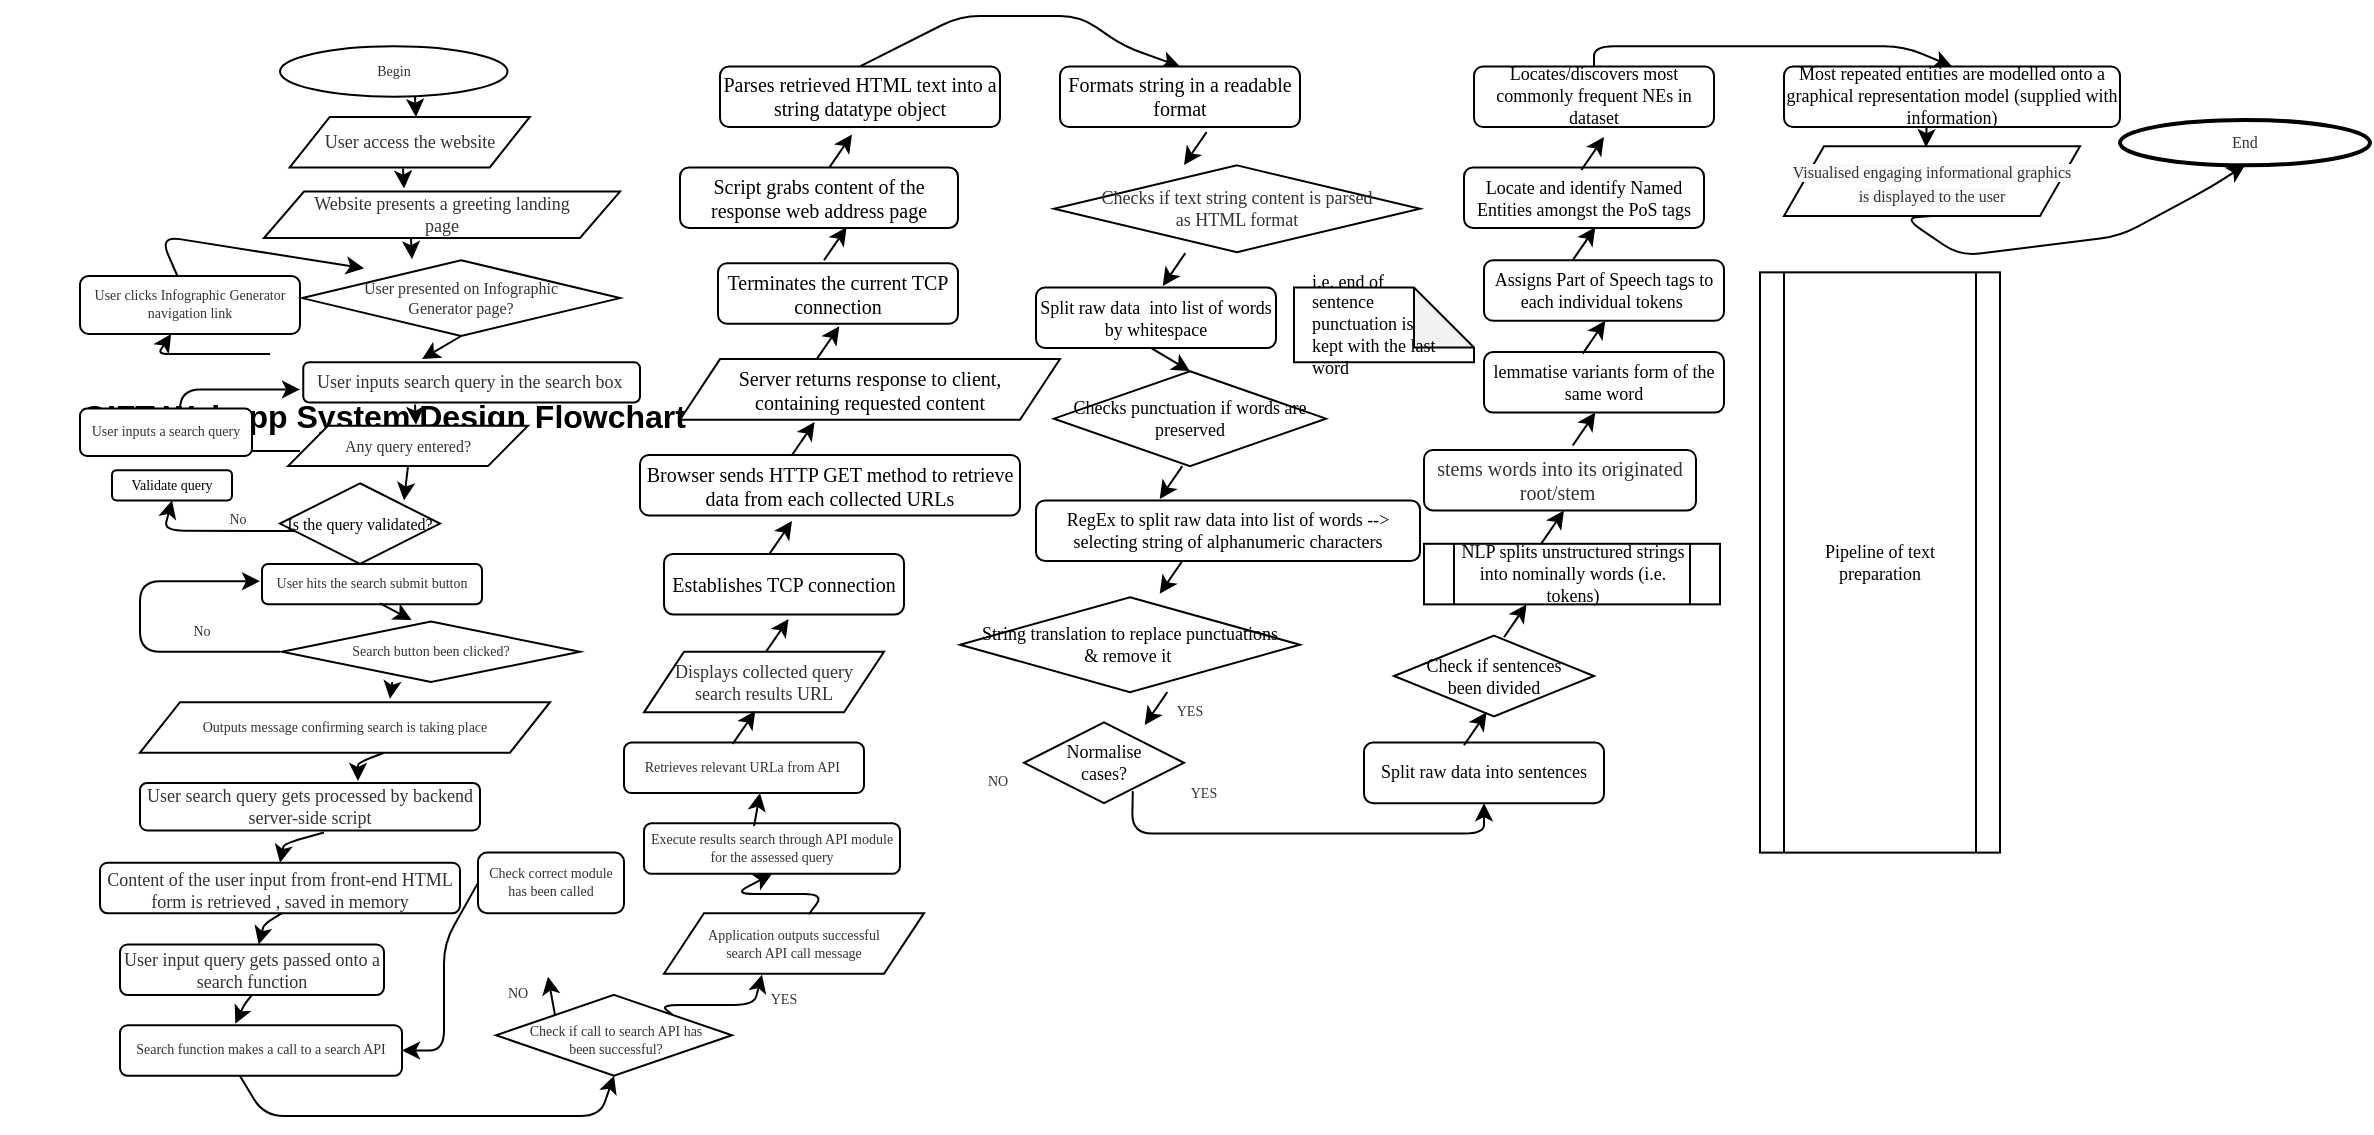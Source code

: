 <mxfile version="14.7.0" type="github">
  <diagram id="mk_LQZc0Hph-Jts6r4_X" name="Page-1">
    <mxGraphModel dx="432" dy="1641" grid="1" gridSize="10" guides="1" tooltips="1" connect="1" arrows="1" fold="1" page="1" pageScale="1" pageWidth="827" pageHeight="1169" math="0" shadow="0">
      <root>
        <mxCell id="0" />
        <mxCell id="1" parent="0" />
        <mxCell id="rVElD3WvLPypHIVpX8Ji-106" value="&lt;b&gt;&lt;font style=&quot;font-size: 16px&quot;&gt;GIFT Webapp System Design Flowchart&lt;/font&gt;&lt;/b&gt;" style="text;html=1;strokeColor=none;fillColor=none;align=center;verticalAlign=middle;whiteSpace=wrap;rounded=0;" parent="1" vertex="1">
          <mxGeometry x="30" y="50" width="384" height="20" as="geometry" />
        </mxCell>
        <mxCell id="W4uBDAldMItaL312YgLA-1" value="" style="group;fontSize=10;" parent="1" vertex="1" connectable="0">
          <mxGeometry x="70" y="-140" width="1127" height="550" as="geometry" />
        </mxCell>
        <mxCell id="rVElD3WvLPypHIVpX8Ji-1" value="" style="endArrow=classic;html=1;fontFamily=Comic Sans MS;fontSize=7;fontColor=#333333;" parent="W4uBDAldMItaL312YgLA-1" edge="1">
          <mxGeometry width="50" height="50" relative="1" as="geometry">
            <mxPoint x="167.5" y="40.367" as="sourcePoint" />
            <mxPoint x="168" y="50.459" as="targetPoint" />
          </mxGeometry>
        </mxCell>
        <mxCell id="rVElD3WvLPypHIVpX8Ji-2" value="" style="endArrow=classic;html=1;fontFamily=Comic Sans MS;fontSize=7;fontColor=#333333;" parent="W4uBDAldMItaL312YgLA-1" source="rVElD3WvLPypHIVpX8Ji-3" edge="1">
          <mxGeometry width="50" height="50" relative="1" as="geometry">
            <mxPoint x="95" y="169.037" as="sourcePoint" />
            <mxPoint x="142" y="126.147" as="targetPoint" />
            <Array as="points">
              <mxPoint x="40" y="110" />
            </Array>
          </mxGeometry>
        </mxCell>
        <mxCell id="rVElD3WvLPypHIVpX8Ji-3" value="User clicks Infographic Generator navigation link" style="rounded=1;whiteSpace=wrap;html=1;glass=0;sketch=0;strokeColor=#000000;strokeWidth=1;fillColor=#ffffff;gradientColor=none;fontFamily=Comic Sans MS;fontSize=7;fontColor=#333333;align=center;" parent="W4uBDAldMItaL312YgLA-1" vertex="1">
          <mxGeometry y="130" width="110" height="28.95" as="geometry" />
        </mxCell>
        <mxCell id="rVElD3WvLPypHIVpX8Ji-4" value="" style="endArrow=classic;html=1;fontFamily=Comic Sans MS;fontSize=7;fontColor=#333333;" parent="W4uBDAldMItaL312YgLA-1" target="rVElD3WvLPypHIVpX8Ji-3" edge="1">
          <mxGeometry width="50" height="50" relative="1" as="geometry">
            <mxPoint x="95" y="169.037" as="sourcePoint" />
            <mxPoint x="109" y="138.761" as="targetPoint" />
            <Array as="points">
              <mxPoint x="79" y="169.037" />
              <mxPoint x="69" y="169.037" />
              <mxPoint x="59" y="169.037" />
              <mxPoint x="39" y="169.037" />
            </Array>
          </mxGeometry>
        </mxCell>
        <mxCell id="rVElD3WvLPypHIVpX8Ji-5" value="User inputs search query in the search box&amp;nbsp;" style="rounded=1;whiteSpace=wrap;html=1;glass=0;sketch=0;strokeColor=#000000;strokeWidth=1;fillColor=#ffffff;gradientColor=none;fontFamily=Comic Sans MS;fontSize=9;fontColor=#333333;align=center;spacing=5;" parent="W4uBDAldMItaL312YgLA-1" vertex="1">
          <mxGeometry x="111.63" y="173.07" width="168.37" height="20.18" as="geometry" />
        </mxCell>
        <mxCell id="rVElD3WvLPypHIVpX8Ji-6" value="" style="endArrow=classic;html=1;fontFamily=Comic Sans MS;fontSize=7;fontColor=#333333;exitX=0.5;exitY=1;exitDx=0;exitDy=0;" parent="W4uBDAldMItaL312YgLA-1" source="rVElD3WvLPypHIVpX8Ji-29" edge="1">
          <mxGeometry width="50" height="50" relative="1" as="geometry">
            <mxPoint x="170.13" y="168.028" as="sourcePoint" />
            <mxPoint x="171" y="171.56" as="targetPoint" />
          </mxGeometry>
        </mxCell>
        <mxCell id="rVElD3WvLPypHIVpX8Ji-7" value="Any query entered?" style="shape=parallelogram;perimeter=parallelogramPerimeter;whiteSpace=wrap;html=1;fixedSize=1;rounded=0;glass=0;sketch=0;strokeColor=#000000;strokeWidth=1;fillColor=#ffffff;gradientColor=none;fontFamily=Comic Sans MS;fontSize=8;fontColor=#333333;align=center;" parent="W4uBDAldMItaL312YgLA-1" vertex="1">
          <mxGeometry x="104" y="204.862" width="120" height="20.183" as="geometry" />
        </mxCell>
        <mxCell id="rVElD3WvLPypHIVpX8Ji-8" value="" style="endArrow=classic;html=1;fontFamily=Comic Sans MS;fontSize=7;fontColor=#333333;" parent="W4uBDAldMItaL312YgLA-1" edge="1">
          <mxGeometry width="50" height="50" relative="1" as="geometry">
            <mxPoint x="110" y="217.477" as="sourcePoint" />
            <mxPoint x="110" y="186.697" as="targetPoint" />
            <Array as="points">
              <mxPoint x="50" y="217.477" />
              <mxPoint x="50" y="186.697" />
            </Array>
          </mxGeometry>
        </mxCell>
        <mxCell id="rVElD3WvLPypHIVpX8Ji-9" value="" style="endArrow=classic;html=1;fontFamily=Comic Sans MS;fontSize=7;fontColor=#333333;" parent="W4uBDAldMItaL312YgLA-1" edge="1">
          <mxGeometry width="50" height="50" relative="1" as="geometry">
            <mxPoint x="167.5" y="194.266" as="sourcePoint" />
            <mxPoint x="168" y="204.358" as="targetPoint" />
          </mxGeometry>
        </mxCell>
        <mxCell id="rVElD3WvLPypHIVpX8Ji-10" value="User inputs a search query" style="rounded=1;whiteSpace=wrap;html=1;glass=0;sketch=0;strokeColor=#000000;strokeWidth=1;fillColor=#ffffff;gradientColor=none;fontFamily=Comic Sans MS;fontSize=7;fontColor=#333333;align=center;" parent="W4uBDAldMItaL312YgLA-1" vertex="1">
          <mxGeometry y="196.28" width="86" height="23.72" as="geometry" />
        </mxCell>
        <mxCell id="rVElD3WvLPypHIVpX8Ji-11" value="" style="endArrow=classic;html=1;fontFamily=Comic Sans MS;fontSize=7;fontColor=#333333;exitX=0.5;exitY=1;exitDx=0;exitDy=0;" parent="W4uBDAldMItaL312YgLA-1" source="rVElD3WvLPypHIVpX8Ji-7" edge="1">
          <mxGeometry width="50" height="50" relative="1" as="geometry">
            <mxPoint x="165.5" y="226.56" as="sourcePoint" />
            <mxPoint x="162" y="242.202" as="targetPoint" />
          </mxGeometry>
        </mxCell>
        <mxCell id="rVElD3WvLPypHIVpX8Ji-12" value="&lt;font style=&quot;font-size: 7px;&quot;&gt;Validate query&lt;/font&gt;" style="rounded=1;whiteSpace=wrap;html=1;fontFamily=Comic Sans MS;fontSize=7;" parent="W4uBDAldMItaL312YgLA-1" vertex="1">
          <mxGeometry x="16" y="227.064" width="60" height="15.138" as="geometry" />
        </mxCell>
        <mxCell id="rVElD3WvLPypHIVpX8Ji-13" value="User hits the search submit button" style="rounded=1;whiteSpace=wrap;html=1;glass=0;sketch=0;strokeColor=#000000;strokeWidth=1;fillColor=#ffffff;gradientColor=none;fontFamily=Comic Sans MS;fontSize=7;fontColor=#333333;align=center;" parent="W4uBDAldMItaL312YgLA-1" vertex="1">
          <mxGeometry x="91" y="273.991" width="110" height="20.183" as="geometry" />
        </mxCell>
        <mxCell id="rVElD3WvLPypHIVpX8Ji-14" value="Outputs message confirming search is taking place" style="shape=parallelogram;perimeter=parallelogramPerimeter;whiteSpace=wrap;html=1;fixedSize=1;rounded=0;glass=0;sketch=0;strokeColor=#000000;strokeWidth=1;fillColor=#ffffff;gradientColor=none;fontFamily=Comic Sans MS;fontSize=7;fontColor=#333333;align=center;" parent="W4uBDAldMItaL312YgLA-1" vertex="1">
          <mxGeometry x="30" y="343.12" width="205" height="25.23" as="geometry" />
        </mxCell>
        <mxCell id="rVElD3WvLPypHIVpX8Ji-15" value="" style="endArrow=classic;html=1;fontFamily=Comic Sans MS;fontSize=7;fontColor=#333333;" parent="W4uBDAldMItaL312YgLA-1" edge="1">
          <mxGeometry width="50" height="50" relative="1" as="geometry">
            <mxPoint x="100" y="317.89" as="sourcePoint" />
            <mxPoint x="90" y="282.569" as="targetPoint" />
            <Array as="points">
              <mxPoint x="30" y="317.89" />
              <mxPoint x="30" y="282.569" />
            </Array>
          </mxGeometry>
        </mxCell>
        <mxCell id="rVElD3WvLPypHIVpX8Ji-16" value="" style="endArrow=classic;html=1;fontFamily=Comic Sans MS;fontSize=7;fontColor=#333333;exitX=0.145;exitY=0.592;exitDx=0;exitDy=0;entryX=0.5;entryY=1;entryDx=0;entryDy=0;exitPerimeter=0;" parent="W4uBDAldMItaL312YgLA-1" source="rVElD3WvLPypHIVpX8Ji-66" target="rVElD3WvLPypHIVpX8Ji-12" edge="1">
          <mxGeometry width="50" height="50" relative="1" as="geometry">
            <mxPoint x="110.83" y="260.367" as="sourcePoint" />
            <mxPoint x="40" y="247.248" as="targetPoint" />
            <Array as="points">
              <mxPoint x="42" y="257.339" />
            </Array>
          </mxGeometry>
        </mxCell>
        <mxCell id="rVElD3WvLPypHIVpX8Ji-17" value="No" style="text;html=1;strokeColor=none;fillColor=none;align=center;verticalAlign=middle;whiteSpace=wrap;rounded=0;glass=0;sketch=0;fontFamily=Comic Sans MS;fontSize=7;fontColor=#333333;" parent="W4uBDAldMItaL312YgLA-1" vertex="1">
          <mxGeometry x="41" y="302.752" width="40" height="10.092" as="geometry" />
        </mxCell>
        <mxCell id="rVElD3WvLPypHIVpX8Ji-18" value="" style="endArrow=classic;html=1;fontFamily=Comic Sans MS;fontSize=7;fontColor=#333333;entryX=0.435;entryY=-0.023;entryDx=0;entryDy=0;entryPerimeter=0;" parent="W4uBDAldMItaL312YgLA-1" target="rVElD3WvLPypHIVpX8Ji-26" edge="1">
          <mxGeometry width="50" height="50" relative="1" as="geometry">
            <mxPoint x="150" y="293.67" as="sourcePoint" />
            <mxPoint x="150.326" y="305.275" as="targetPoint" />
          </mxGeometry>
        </mxCell>
        <mxCell id="rVElD3WvLPypHIVpX8Ji-19" value="User search query gets processed by backend server-side script" style="rounded=1;whiteSpace=wrap;html=1;glass=0;sketch=0;strokeColor=#000000;strokeWidth=1;fillColor=#ffffff;gradientColor=none;fontFamily=Comic Sans MS;fontSize=9;fontColor=#333333;align=center;" parent="W4uBDAldMItaL312YgLA-1" vertex="1">
          <mxGeometry x="30" y="383.49" width="170" height="23.72" as="geometry" />
        </mxCell>
        <mxCell id="rVElD3WvLPypHIVpX8Ji-20" value="Content of the user input from front-end HTML form is retrieved , saved in memory" style="rounded=1;whiteSpace=wrap;html=1;glass=0;sketch=0;strokeColor=#000000;strokeWidth=1;fillColor=#ffffff;gradientColor=none;fontFamily=Comic Sans MS;fontSize=9;fontColor=#333333;align=center;spacingTop=16;spacingBottom=14;" parent="W4uBDAldMItaL312YgLA-1" vertex="1">
          <mxGeometry x="10" y="423.35" width="180" height="25.23" as="geometry" />
        </mxCell>
        <mxCell id="rVElD3WvLPypHIVpX8Ji-21" value="" style="endArrow=classic;html=1;fontFamily=Comic Sans MS;fontSize=7;fontColor=#333333;" parent="W4uBDAldMItaL312YgLA-1" edge="1">
          <mxGeometry width="50" height="50" relative="1" as="geometry">
            <mxPoint x="152" y="368.349" as="sourcePoint" />
            <mxPoint x="138.996" y="382.477" as="targetPoint" />
            <Array as="points">
              <mxPoint x="139" y="373.394" />
            </Array>
          </mxGeometry>
        </mxCell>
        <mxCell id="rVElD3WvLPypHIVpX8Ji-22" value="User input query gets passed onto a search function" style="rounded=1;whiteSpace=wrap;html=1;glass=0;sketch=0;strokeColor=#000000;strokeWidth=1;fillColor=#ffffff;gradientColor=none;fontFamily=Comic Sans MS;fontSize=9;fontColor=#333333;align=center;" parent="W4uBDAldMItaL312YgLA-1" vertex="1">
          <mxGeometry x="20" y="464.22" width="132" height="25.23" as="geometry" />
        </mxCell>
        <mxCell id="rVElD3WvLPypHIVpX8Ji-23" value="" style="endArrow=classic;html=1;fontFamily=Comic Sans MS;fontSize=7;fontColor=#333333;entryX=0.5;entryY=0;entryDx=0;entryDy=0;" parent="W4uBDAldMItaL312YgLA-1" target="rVElD3WvLPypHIVpX8Ji-20" edge="1">
          <mxGeometry width="50" height="50" relative="1" as="geometry">
            <mxPoint x="122" y="408.211" as="sourcePoint" />
            <mxPoint x="112" y="419.817" as="targetPoint" />
            <Array as="points">
              <mxPoint x="102" y="413.761" />
            </Array>
          </mxGeometry>
        </mxCell>
        <mxCell id="rVElD3WvLPypHIVpX8Ji-24" value="Search function makes a call to a search API" style="rounded=1;whiteSpace=wrap;html=1;glass=0;sketch=0;strokeColor=#000000;strokeWidth=1;fillColor=#ffffff;gradientColor=none;fontFamily=Comic Sans MS;fontSize=7;fontColor=#333333;align=center;" parent="W4uBDAldMItaL312YgLA-1" vertex="1">
          <mxGeometry x="20" y="504.59" width="141" height="25.23" as="geometry" />
        </mxCell>
        <mxCell id="rVElD3WvLPypHIVpX8Ji-25" value="" style="endArrow=classic;html=1;fontFamily=Comic Sans MS;fontSize=7;fontColor=#333333;exitX=0.5;exitY=1;exitDx=0;exitDy=0;" parent="W4uBDAldMItaL312YgLA-1" target="rVElD3WvLPypHIVpX8Ji-22" edge="1">
          <mxGeometry width="50" height="50" relative="1" as="geometry">
            <mxPoint x="101" y="448.578" as="sourcePoint" />
            <mxPoint x="98.326" y="460.183" as="targetPoint" />
            <Array as="points">
              <mxPoint x="92" y="454.128" />
            </Array>
          </mxGeometry>
        </mxCell>
        <mxCell id="rVElD3WvLPypHIVpX8Ji-26" value="Search button been clicked?" style="rhombus;whiteSpace=wrap;html=1;rounded=0;glass=0;sketch=0;strokeColor=#000000;strokeWidth=1;fillColor=#ffffff;gradientColor=none;fontFamily=Comic Sans MS;fontSize=7;fontColor=#333333;align=center;" parent="W4uBDAldMItaL312YgLA-1" vertex="1">
          <mxGeometry x="101" y="302.75" width="149" height="30.28" as="geometry" />
        </mxCell>
        <mxCell id="rVElD3WvLPypHIVpX8Ji-27" value="" style="endArrow=classic;html=1;fontFamily=Comic Sans MS;fontSize=7;fontColor=#333333;entryX=0.435;entryY=-0.023;entryDx=0;entryDy=0;entryPerimeter=0;" parent="W4uBDAldMItaL312YgLA-1" edge="1">
          <mxGeometry width="50" height="50" relative="1" as="geometry">
            <mxPoint x="156.15" y="333.028" as="sourcePoint" />
            <mxPoint x="155" y="341.414" as="targetPoint" />
          </mxGeometry>
        </mxCell>
        <mxCell id="rVElD3WvLPypHIVpX8Ji-28" value="User access the website" style="shape=parallelogram;perimeter=parallelogramPerimeter;whiteSpace=wrap;html=1;fixedSize=1;rounded=0;glass=0;sketch=0;strokeColor=#000000;strokeWidth=1;fillColor=#ffffff;gradientColor=none;fontFamily=Comic Sans MS;fontSize=9;fontColor=#333333;align=center;spacing=10;" parent="W4uBDAldMItaL312YgLA-1" vertex="1">
          <mxGeometry x="104.88" y="50.459" width="120" height="25.229" as="geometry" />
        </mxCell>
        <mxCell id="rVElD3WvLPypHIVpX8Ji-29" value="User presented on Infographic Generator page?" style="rhombus;whiteSpace=wrap;html=1;rounded=0;glass=0;sketch=0;strokeColor=#000000;strokeWidth=1;fillColor=#ffffff;gradientColor=none;fontFamily=Comic Sans MS;fontSize=8;fontColor=#333333;align=center;spacing=17;" parent="W4uBDAldMItaL312YgLA-1" vertex="1">
          <mxGeometry x="111.13" y="122.11" width="158.87" height="37.89" as="geometry" />
        </mxCell>
        <mxCell id="rVElD3WvLPypHIVpX8Ji-30" value="Begin" style="ellipse;whiteSpace=wrap;html=1;rounded=0;glass=0;sketch=0;strokeColor=#000000;strokeWidth=1;fillColor=#ffffff;gradientColor=none;fontFamily=Comic Sans MS;fontSize=7;fontColor=#333333;align=center;" parent="W4uBDAldMItaL312YgLA-1" vertex="1">
          <mxGeometry x="100" y="15.138" width="113.75" height="25.229" as="geometry" />
        </mxCell>
        <mxCell id="rVElD3WvLPypHIVpX8Ji-31" value="" style="endArrow=classic;html=1;fontFamily=Comic Sans MS;fontSize=7;fontColor=#333333;" parent="W4uBDAldMItaL312YgLA-1" edge="1">
          <mxGeometry width="50" height="50" relative="1" as="geometry">
            <mxPoint x="161.5" y="76.193" as="sourcePoint" />
            <mxPoint x="162" y="86.284" as="targetPoint" />
          </mxGeometry>
        </mxCell>
        <mxCell id="rVElD3WvLPypHIVpX8Ji-32" value="Website presents a greeting landing page" style="shape=parallelogram;perimeter=parallelogramPerimeter;whiteSpace=wrap;html=1;fixedSize=1;rounded=0;glass=0;sketch=0;strokeColor=#000000;strokeWidth=1;fillColor=#ffffff;gradientColor=none;fontFamily=Comic Sans MS;fontSize=9;fontColor=#333333;align=center;spacing=20;" parent="W4uBDAldMItaL312YgLA-1" vertex="1">
          <mxGeometry x="92" y="87.8" width="178" height="23.21" as="geometry" />
        </mxCell>
        <mxCell id="rVElD3WvLPypHIVpX8Ji-33" value="" style="endArrow=classic;html=1;fontFamily=Comic Sans MS;fontSize=7;fontColor=#333333;" parent="W4uBDAldMItaL312YgLA-1" edge="1">
          <mxGeometry width="50" height="50" relative="1" as="geometry">
            <mxPoint x="165.5" y="111.514" as="sourcePoint" />
            <mxPoint x="166" y="121.606" as="targetPoint" />
          </mxGeometry>
        </mxCell>
        <mxCell id="rVElD3WvLPypHIVpX8Ji-34" value="" style="endArrow=classic;html=1;fontFamily=Comic Sans MS;fontSize=7;fontColor=#333333;exitX=0.5;exitY=1;exitDx=0;exitDy=0;entryX=0.409;entryY=-0.027;entryDx=0;entryDy=0;entryPerimeter=0;" parent="W4uBDAldMItaL312YgLA-1" source="rVElD3WvLPypHIVpX8Ji-22" target="rVElD3WvLPypHIVpX8Ji-24" edge="1">
          <mxGeometry width="50" height="50" relative="1" as="geometry">
            <mxPoint x="131.34" y="484.404" as="sourcePoint" />
            <mxPoint x="128.666" y="496.009" as="targetPoint" />
            <Array as="points">
              <mxPoint x="82" y="494.495" />
            </Array>
          </mxGeometry>
        </mxCell>
        <mxCell id="rVElD3WvLPypHIVpX8Ji-35" value="Check if call to search API has been successful?" style="rhombus;rounded=0;glass=0;sketch=0;strokeColor=#000000;strokeWidth=1;fillColor=#ffffff;gradientColor=none;fontFamily=Comic Sans MS;fontSize=7;fontColor=#333333;align=center;whiteSpace=wrap;html=1;spacingTop=4;spacing=7;spacingRight=2;spacingLeft=4;" parent="W4uBDAldMItaL312YgLA-1" vertex="1">
          <mxGeometry x="208" y="489.45" width="118" height="40.367" as="geometry" />
        </mxCell>
        <mxCell id="rVElD3WvLPypHIVpX8Ji-36" value="" style="endArrow=classic;html=1;fontFamily=Comic Sans MS;fontSize=7;fontColor=#333333;exitX=0.425;exitY=1;exitDx=0;exitDy=0;exitPerimeter=0;entryX=0.5;entryY=1;entryDx=0;entryDy=0;" parent="W4uBDAldMItaL312YgLA-1" source="rVElD3WvLPypHIVpX8Ji-24" target="rVElD3WvLPypHIVpX8Ji-35" edge="1">
          <mxGeometry width="50" height="50" relative="1" as="geometry">
            <mxPoint x="302" y="494.495" as="sourcePoint" />
            <mxPoint x="352" y="469.266" as="targetPoint" />
            <Array as="points">
              <mxPoint x="92" y="550" />
              <mxPoint x="260" y="550" />
            </Array>
          </mxGeometry>
        </mxCell>
        <mxCell id="rVElD3WvLPypHIVpX8Ji-37" value="" style="endArrow=classic;html=1;fontFamily=Comic Sans MS;fontSize=7;fontColor=#333333;exitX=0;exitY=0;exitDx=0;exitDy=0;" parent="W4uBDAldMItaL312YgLA-1" source="rVElD3WvLPypHIVpX8Ji-35" edge="1">
          <mxGeometry width="50" height="50" relative="1" as="geometry">
            <mxPoint x="234" y="505.596" as="sourcePoint" />
            <mxPoint x="234" y="480.367" as="targetPoint" />
          </mxGeometry>
        </mxCell>
        <mxCell id="rVElD3WvLPypHIVpX8Ji-38" value="Check correct module has been called" style="rounded=1;whiteSpace=wrap;html=1;glass=0;sketch=0;strokeColor=#000000;strokeWidth=1;fillColor=#ffffff;gradientColor=none;fontFamily=Comic Sans MS;fontSize=7;fontColor=#333333;align=center;" parent="W4uBDAldMItaL312YgLA-1" vertex="1">
          <mxGeometry x="199" y="418.303" width="73" height="30.275" as="geometry" />
        </mxCell>
        <mxCell id="rVElD3WvLPypHIVpX8Ji-39" value="NO" style="text;html=1;strokeColor=none;fillColor=none;align=center;verticalAlign=middle;whiteSpace=wrap;rounded=0;glass=0;sketch=0;fontFamily=Comic Sans MS;fontSize=7;fontColor=#333333;" parent="W4uBDAldMItaL312YgLA-1" vertex="1">
          <mxGeometry x="199" y="484.404" width="40" height="10.092" as="geometry" />
        </mxCell>
        <mxCell id="rVElD3WvLPypHIVpX8Ji-40" value="" style="endArrow=classic;html=1;fontFamily=Comic Sans MS;fontSize=7;fontColor=#333333;exitX=0;exitY=0.5;exitDx=0;exitDy=0;entryX=1;entryY=0.5;entryDx=0;entryDy=0;" parent="W4uBDAldMItaL312YgLA-1" source="rVElD3WvLPypHIVpX8Ji-38" target="rVElD3WvLPypHIVpX8Ji-24" edge="1">
          <mxGeometry width="50" height="50" relative="1" as="geometry">
            <mxPoint x="302" y="494.495" as="sourcePoint" />
            <mxPoint x="352" y="469.266" as="targetPoint" />
            <Array as="points">
              <mxPoint x="182" y="463.716" />
              <mxPoint x="182" y="517.202" />
            </Array>
          </mxGeometry>
        </mxCell>
        <mxCell id="rVElD3WvLPypHIVpX8Ji-41" value="" style="endArrow=classic;html=1;fontFamily=Comic Sans MS;fontSize=7;fontColor=#333333;exitX=1;exitY=0;exitDx=0;exitDy=0;" parent="W4uBDAldMItaL312YgLA-1" source="rVElD3WvLPypHIVpX8Ji-35" edge="1">
          <mxGeometry width="50" height="50" relative="1" as="geometry">
            <mxPoint x="302" y="494.495" as="sourcePoint" />
            <mxPoint x="341" y="479.358" as="targetPoint" />
            <Array as="points">
              <mxPoint x="290" y="494.495" />
              <mxPoint x="337" y="494.495" />
            </Array>
          </mxGeometry>
        </mxCell>
        <mxCell id="rVElD3WvLPypHIVpX8Ji-42" value="Execute results search through API module for the assessed query" style="rounded=1;whiteSpace=wrap;html=1;glass=0;sketch=0;strokeColor=#000000;strokeWidth=1;fillColor=#ffffff;gradientColor=none;fontFamily=Comic Sans MS;fontSize=7;fontColor=#333333;align=center;" parent="W4uBDAldMItaL312YgLA-1" vertex="1">
          <mxGeometry x="282" y="403.67" width="128" height="25.23" as="geometry" />
        </mxCell>
        <mxCell id="rVElD3WvLPypHIVpX8Ji-43" value="YES" style="text;html=1;strokeColor=none;fillColor=none;align=center;verticalAlign=middle;whiteSpace=wrap;rounded=0;glass=0;sketch=0;fontFamily=Comic Sans MS;fontSize=7;fontColor=#333333;" parent="W4uBDAldMItaL312YgLA-1" vertex="1">
          <mxGeometry x="332" y="486.927" width="40" height="10.092" as="geometry" />
        </mxCell>
        <mxCell id="rVElD3WvLPypHIVpX8Ji-44" value="Application outputs successful search API call message" style="shape=parallelogram;perimeter=parallelogramPerimeter;whiteSpace=wrap;html=1;fixedSize=1;rounded=0;glass=0;sketch=0;strokeColor=#000000;strokeWidth=1;fillColor=#ffffff;gradientColor=none;fontFamily=Comic Sans MS;fontSize=7;fontColor=#333333;align=center;spacing=14;" parent="W4uBDAldMItaL312YgLA-1" vertex="1">
          <mxGeometry x="292" y="448.578" width="130" height="30.275" as="geometry" />
        </mxCell>
        <mxCell id="rVElD3WvLPypHIVpX8Ji-45" value="" style="endArrow=classic;html=1;fontFamily=Comic Sans MS;fontSize=7;fontColor=#333333;entryX=0.5;entryY=1;entryDx=0;entryDy=0;exitX=0.557;exitY=0.018;exitDx=0;exitDy=0;exitPerimeter=0;" parent="W4uBDAldMItaL312YgLA-1" source="rVElD3WvLPypHIVpX8Ji-44" target="rVElD3WvLPypHIVpX8Ji-42" edge="1">
          <mxGeometry width="50" height="50" relative="1" as="geometry">
            <mxPoint x="372" y="438.991" as="sourcePoint" />
            <mxPoint x="512" y="338.073" as="targetPoint" />
            <Array as="points">
              <mxPoint x="372" y="438.991" />
              <mxPoint x="327" y="438.991" />
            </Array>
          </mxGeometry>
        </mxCell>
        <mxCell id="rVElD3WvLPypHIVpX8Ji-46" style="edgeStyle=none;rounded=0;orthogonalLoop=1;jettySize=auto;html=1;entryX=0.5;entryY=0;entryDx=0;entryDy=0;startArrow=classic;startFill=1;fontFamily=Comic Sans MS;fontSize=7;fontColor=#333333;" parent="W4uBDAldMItaL312YgLA-1" source="rVElD3WvLPypHIVpX8Ji-44" target="rVElD3WvLPypHIVpX8Ji-44" edge="1">
          <mxGeometry relative="1" as="geometry" />
        </mxCell>
        <mxCell id="rVElD3WvLPypHIVpX8Ji-47" value="Retrieves relevant URLa from API&amp;nbsp;" style="rounded=1;whiteSpace=wrap;html=1;glass=0;sketch=0;strokeColor=#000000;strokeWidth=1;fillColor=#ffffff;gradientColor=none;fontFamily=Comic Sans MS;fontSize=7;fontColor=#333333;align=center;" parent="W4uBDAldMItaL312YgLA-1" vertex="1">
          <mxGeometry x="272" y="363.303" width="120" height="25.229" as="geometry" />
        </mxCell>
        <mxCell id="rVElD3WvLPypHIVpX8Ji-48" value="" style="endArrow=classic;html=1;fontFamily=Comic Sans MS;fontSize=7;fontColor=#333333;exitX=0.43;exitY=0.052;exitDx=0;exitDy=0;exitPerimeter=0;" parent="W4uBDAldMItaL312YgLA-1" source="rVElD3WvLPypHIVpX8Ji-42" edge="1">
          <mxGeometry width="50" height="50" relative="1" as="geometry">
            <mxPoint x="462" y="358.257" as="sourcePoint" />
            <mxPoint x="340" y="388.532" as="targetPoint" />
          </mxGeometry>
        </mxCell>
        <mxCell id="rVElD3WvLPypHIVpX8Ji-49" value="Displays collected query search results URL" style="shape=parallelogram;perimeter=parallelogramPerimeter;whiteSpace=wrap;html=1;fixedSize=1;rounded=0;glass=0;sketch=0;strokeColor=#000000;strokeWidth=1;fillColor=#ffffff;gradientColor=none;fontFamily=Comic Sans MS;fontSize=9;fontColor=#333333;align=center;spacing=14;" parent="W4uBDAldMItaL312YgLA-1" vertex="1">
          <mxGeometry x="282" y="317.89" width="120" height="30.275" as="geometry" />
        </mxCell>
        <mxCell id="rVElD3WvLPypHIVpX8Ji-50" value="" style="endArrow=classic;html=1;fontFamily=Comic Sans MS;fontSize=7;fontColor=#333333;exitX=0.43;exitY=0.052;exitDx=0;exitDy=0;exitPerimeter=0;entryX=0.5;entryY=1;entryDx=0;entryDy=0;" parent="W4uBDAldMItaL312YgLA-1" edge="1">
          <mxGeometry width="50" height="50" relative="1" as="geometry">
            <mxPoint x="326.35" y="363.959" as="sourcePoint" />
            <mxPoint x="337.65" y="347.509" as="targetPoint" />
          </mxGeometry>
        </mxCell>
        <mxCell id="rVElD3WvLPypHIVpX8Ji-51" value="End" style="strokeWidth=2;html=1;shape=mxgraph.flowchart.start_1;whiteSpace=wrap;rounded=0;glass=0;sketch=0;fillColor=#ffffff;gradientColor=none;fontFamily=Comic Sans MS;fontSize=8;fontColor=#333333;align=center;" parent="W4uBDAldMItaL312YgLA-1" vertex="1">
          <mxGeometry x="1020" y="51.973" width="125" height="22.706" as="geometry" />
        </mxCell>
        <mxCell id="rVElD3WvLPypHIVpX8Ji-52" value="stems words into its originated root/stem&amp;nbsp;" style="rounded=1;whiteSpace=wrap;html=1;glass=0;sketch=0;strokeColor=#000000;strokeWidth=1;fillColor=#ffffff;gradientColor=none;fontFamily=Comic Sans MS;fontSize=10;fontColor=#333333;align=center;" parent="W4uBDAldMItaL312YgLA-1" vertex="1">
          <mxGeometry x="672" y="216.972" width="136" height="30.275" as="geometry" />
        </mxCell>
        <mxCell id="rVElD3WvLPypHIVpX8Ji-53" value="Checks if text string content is parsed as HTML format" style="rhombus;whiteSpace=wrap;html=1;rounded=0;glass=0;sketch=0;strokeColor=#000000;strokeWidth=1;fillColor=#ffffff;gradientColor=none;fontFamily=Comic Sans MS;fontSize=9;fontColor=#333333;align=center;spacing=23;" parent="W4uBDAldMItaL312YgLA-1" vertex="1">
          <mxGeometry x="487" y="74.68" width="183" height="43.39" as="geometry" />
        </mxCell>
        <mxCell id="rVElD3WvLPypHIVpX8Ji-54" value="Browser sends HTTP GET method to retrieve data from each collected URLs" style="rounded=1;whiteSpace=wrap;html=1;fontFamily=Comic Sans MS;fontSize=10;" parent="W4uBDAldMItaL312YgLA-1" vertex="1">
          <mxGeometry x="280" y="219.5" width="190" height="30.28" as="geometry" />
        </mxCell>
        <mxCell id="rVElD3WvLPypHIVpX8Ji-55" value="&lt;font style=&quot;font-size: 10px&quot;&gt;Server returns response to client, containing requested content&lt;/font&gt;" style="shape=parallelogram;perimeter=parallelogramPerimeter;whiteSpace=wrap;html=1;fixedSize=1;spacing=9;fontFamily=Comic Sans MS;fontSize=10;" parent="W4uBDAldMItaL312YgLA-1" vertex="1">
          <mxGeometry x="300" y="171.56" width="190" height="30.28" as="geometry" />
        </mxCell>
        <mxCell id="rVElD3WvLPypHIVpX8Ji-56" value="Script grabs content of the response web address page" style="rounded=1;whiteSpace=wrap;html=1;fontFamily=Comic Sans MS;fontSize=10;" parent="W4uBDAldMItaL312YgLA-1" vertex="1">
          <mxGeometry x="300" y="75.69" width="139" height="30.28" as="geometry" />
        </mxCell>
        <mxCell id="rVElD3WvLPypHIVpX8Ji-57" value="" style="endArrow=classic;html=1;fontFamily=Comic Sans MS;fontSize=7;fontColor=#333333;exitX=0.43;exitY=0.052;exitDx=0;exitDy=0;exitPerimeter=0;entryX=0.5;entryY=1;entryDx=0;entryDy=0;" parent="W4uBDAldMItaL312YgLA-1" edge="1">
          <mxGeometry width="50" height="50" relative="1" as="geometry">
            <mxPoint x="343" y="317.89" as="sourcePoint" />
            <mxPoint x="354.3" y="301.44" as="targetPoint" />
          </mxGeometry>
        </mxCell>
        <mxCell id="rVElD3WvLPypHIVpX8Ji-58" value="" style="endArrow=classic;html=1;fontFamily=Comic Sans MS;fontSize=7;fontColor=#333333;exitX=0.43;exitY=0.052;exitDx=0;exitDy=0;exitPerimeter=0;entryX=0.5;entryY=1;entryDx=0;entryDy=0;" parent="W4uBDAldMItaL312YgLA-1" edge="1">
          <mxGeometry width="50" height="50" relative="1" as="geometry">
            <mxPoint x="344.7" y="268.945" as="sourcePoint" />
            <mxPoint x="356.0" y="252.495" as="targetPoint" />
          </mxGeometry>
        </mxCell>
        <mxCell id="rVElD3WvLPypHIVpX8Ji-59" value="Establishes TCP connection" style="rounded=1;whiteSpace=wrap;html=1;fontFamily=Comic Sans MS;fontSize=10;" parent="W4uBDAldMItaL312YgLA-1" vertex="1">
          <mxGeometry x="292" y="268.945" width="120" height="30.275" as="geometry" />
        </mxCell>
        <mxCell id="rVElD3WvLPypHIVpX8Ji-60" value="Terminates the current TCP connection" style="rounded=1;whiteSpace=wrap;html=1;fontFamily=Comic Sans MS;fontSize=10;" parent="W4uBDAldMItaL312YgLA-1" vertex="1">
          <mxGeometry x="319" y="123.624" width="120" height="30.275" as="geometry" />
        </mxCell>
        <mxCell id="rVElD3WvLPypHIVpX8Ji-61" value="" style="endArrow=classic;html=1;fontFamily=Comic Sans MS;fontSize=7;fontColor=#333333;exitX=0.43;exitY=0.052;exitDx=0;exitDy=0;exitPerimeter=0;entryX=0.5;entryY=1;entryDx=0;entryDy=0;" parent="W4uBDAldMItaL312YgLA-1" edge="1">
          <mxGeometry width="50" height="50" relative="1" as="geometry">
            <mxPoint x="356" y="219.495" as="sourcePoint" />
            <mxPoint x="367.3" y="203.046" as="targetPoint" />
          </mxGeometry>
        </mxCell>
        <mxCell id="rVElD3WvLPypHIVpX8Ji-62" value="" style="endArrow=classic;html=1;fontFamily=Comic Sans MS;fontSize=7;fontColor=#333333;exitX=0.43;exitY=0.052;exitDx=0;exitDy=0;exitPerimeter=0;entryX=0.5;entryY=1;entryDx=0;entryDy=0;" parent="W4uBDAldMItaL312YgLA-1" edge="1">
          <mxGeometry width="50" height="50" relative="1" as="geometry">
            <mxPoint x="368.35" y="171.56" as="sourcePoint" />
            <mxPoint x="379.65" y="155.11" as="targetPoint" />
          </mxGeometry>
        </mxCell>
        <mxCell id="rVElD3WvLPypHIVpX8Ji-63" value="" style="endArrow=classic;html=1;fontFamily=Comic Sans MS;fontSize=7;fontColor=#333333;exitX=0.43;exitY=0.052;exitDx=0;exitDy=0;exitPerimeter=0;entryX=0.5;entryY=1;entryDx=0;entryDy=0;" parent="W4uBDAldMItaL312YgLA-1" edge="1">
          <mxGeometry width="50" height="50" relative="1" as="geometry">
            <mxPoint x="372" y="122.11" as="sourcePoint" />
            <mxPoint x="383.3" y="105.661" as="targetPoint" />
          </mxGeometry>
        </mxCell>
        <mxCell id="rVElD3WvLPypHIVpX8Ji-64" value="Parses retrieved HTML text into a string datatype object" style="rounded=1;whiteSpace=wrap;html=1;fontFamily=Comic Sans MS;fontSize=10;" parent="W4uBDAldMItaL312YgLA-1" vertex="1">
          <mxGeometry x="320" y="25.23" width="140" height="30.28" as="geometry" />
        </mxCell>
        <mxCell id="rVElD3WvLPypHIVpX8Ji-65" value="" style="endArrow=classic;html=1;fontFamily=Comic Sans MS;fontSize=7;fontColor=#333333;exitX=0.43;exitY=0.052;exitDx=0;exitDy=0;exitPerimeter=0;entryX=0.5;entryY=1;entryDx=0;entryDy=0;" parent="W4uBDAldMItaL312YgLA-1" edge="1">
          <mxGeometry width="50" height="50" relative="1" as="geometry">
            <mxPoint x="374.7" y="75.688" as="sourcePoint" />
            <mxPoint x="386.0" y="59.239" as="targetPoint" />
          </mxGeometry>
        </mxCell>
        <mxCell id="rVElD3WvLPypHIVpX8Ji-66" value="Is the query validated?" style="rhombus;whiteSpace=wrap;html=1;fontFamily=Comic Sans MS;fontSize=8;" parent="W4uBDAldMItaL312YgLA-1" vertex="1">
          <mxGeometry x="100" y="233.624" width="80" height="40.367" as="geometry" />
        </mxCell>
        <mxCell id="rVElD3WvLPypHIVpX8Ji-67" value="No" style="text;html=1;strokeColor=none;fillColor=none;align=center;verticalAlign=middle;whiteSpace=wrap;rounded=0;glass=0;sketch=0;fontFamily=Comic Sans MS;fontSize=7;fontColor=#333333;" parent="W4uBDAldMItaL312YgLA-1" vertex="1">
          <mxGeometry x="59" y="247.248" width="40" height="10.092" as="geometry" />
        </mxCell>
        <mxCell id="rVElD3WvLPypHIVpX8Ji-68" value="" style="endArrow=classic;html=1;fontFamily=Comic Sans MS;fontSize=8;exitX=0.5;exitY=0;exitDx=0;exitDy=0;entryX=0.5;entryY=0;entryDx=0;entryDy=0;" parent="W4uBDAldMItaL312YgLA-1" source="rVElD3WvLPypHIVpX8Ji-64" target="rVElD3WvLPypHIVpX8Ji-69" edge="1">
          <mxGeometry width="50" height="50" relative="1" as="geometry">
            <mxPoint x="382" y="25.229" as="sourcePoint" />
            <mxPoint x="502" y="40.367" as="targetPoint" />
            <Array as="points">
              <mxPoint x="440" />
              <mxPoint x="500" />
              <mxPoint x="522" y="15.138" />
            </Array>
          </mxGeometry>
        </mxCell>
        <mxCell id="rVElD3WvLPypHIVpX8Ji-69" value="Formats string in a readable format" style="rounded=1;whiteSpace=wrap;html=1;fontFamily=Comic Sans MS;fontSize=10;" parent="W4uBDAldMItaL312YgLA-1" vertex="1">
          <mxGeometry x="490" y="25.229" width="120" height="30.275" as="geometry" />
        </mxCell>
        <mxCell id="rVElD3WvLPypHIVpX8Ji-70" value="" style="endArrow=classic;html=1;fontFamily=Comic Sans MS;fontSize=7;fontColor=#333333;exitX=0.43;exitY=0.052;exitDx=0;exitDy=0;exitPerimeter=0;entryX=0.5;entryY=1;entryDx=0;entryDy=0;" parent="W4uBDAldMItaL312YgLA-1" edge="1">
          <mxGeometry width="50" height="50" relative="1" as="geometry">
            <mxPoint x="563.3" y="58.028" as="sourcePoint" />
            <mxPoint x="552" y="74.477" as="targetPoint" />
          </mxGeometry>
        </mxCell>
        <mxCell id="rVElD3WvLPypHIVpX8Ji-71" value="" style="endArrow=classic;html=1;fontFamily=Comic Sans MS;fontSize=7;fontColor=#333333;exitX=0.43;exitY=0.052;exitDx=0;exitDy=0;exitPerimeter=0;entryX=0.5;entryY=1;entryDx=0;entryDy=0;" parent="W4uBDAldMItaL312YgLA-1" edge="1">
          <mxGeometry width="50" height="50" relative="1" as="geometry">
            <mxPoint x="552.65" y="118.578" as="sourcePoint" />
            <mxPoint x="541.35" y="135.028" as="targetPoint" />
          </mxGeometry>
        </mxCell>
        <mxCell id="rVElD3WvLPypHIVpX8Ji-72" value="Split raw data&amp;nbsp; into list of words by whitespace" style="rounded=1;whiteSpace=wrap;html=1;fontFamily=Comic Sans MS;fontSize=9;" parent="W4uBDAldMItaL312YgLA-1" vertex="1">
          <mxGeometry x="478" y="135.734" width="120" height="30.275" as="geometry" />
        </mxCell>
        <mxCell id="rVElD3WvLPypHIVpX8Ji-73" value="RegEx to split raw data into list of words --&amp;gt; selecting string of alphanumeric characters" style="rounded=1;whiteSpace=wrap;html=1;fontFamily=Comic Sans MS;fontSize=9;" parent="W4uBDAldMItaL312YgLA-1" vertex="1">
          <mxGeometry x="478" y="242.2" width="192" height="30.28" as="geometry" />
        </mxCell>
        <mxCell id="rVElD3WvLPypHIVpX8Ji-74" value="Checks punctuation if words are preserved" style="rhombus;whiteSpace=wrap;html=1;fontFamily=Comic Sans MS;fontSize=9;spacing=10;" parent="W4uBDAldMItaL312YgLA-1" vertex="1">
          <mxGeometry x="487" y="177.615" width="136" height="47.431" as="geometry" />
        </mxCell>
        <mxCell id="rVElD3WvLPypHIVpX8Ji-75" value="i.e. end of sentence punctuation is kept with the last word" style="shape=note;whiteSpace=wrap;html=1;backgroundOutline=1;darkOpacity=0.05;fontFamily=Comic Sans MS;fontSize=9;spacing=18;align=left;spacingLeft=-9;" parent="W4uBDAldMItaL312YgLA-1" vertex="1">
          <mxGeometry x="607" y="135.734" width="90" height="37.339" as="geometry" />
        </mxCell>
        <mxCell id="rVElD3WvLPypHIVpX8Ji-76" value="" style="endArrow=classic;html=1;fontFamily=Comic Sans MS;fontSize=7;fontColor=#333333;exitX=0.43;exitY=0.052;exitDx=0;exitDy=0;exitPerimeter=0;entryX=0.5;entryY=0;entryDx=0;entryDy=0;" parent="W4uBDAldMItaL312YgLA-1" target="rVElD3WvLPypHIVpX8Ji-74" edge="1">
          <mxGeometry width="50" height="50" relative="1" as="geometry">
            <mxPoint x="535.65" y="166.009" as="sourcePoint" />
            <mxPoint x="524.35" y="182.459" as="targetPoint" />
          </mxGeometry>
        </mxCell>
        <mxCell id="rVElD3WvLPypHIVpX8Ji-77" value="" style="endArrow=classic;html=1;fontFamily=Comic Sans MS;fontSize=7;fontColor=#333333;exitX=0.43;exitY=0.052;exitDx=0;exitDy=0;exitPerimeter=0;entryX=0.5;entryY=1;entryDx=0;entryDy=0;" parent="W4uBDAldMItaL312YgLA-1" edge="1">
          <mxGeometry width="50" height="50" relative="1" as="geometry">
            <mxPoint x="551.15" y="225.046" as="sourcePoint" />
            <mxPoint x="539.85" y="241.495" as="targetPoint" />
          </mxGeometry>
        </mxCell>
        <mxCell id="rVElD3WvLPypHIVpX8Ji-78" value="String translation to replace punctuations &amp;amp; remove it&amp;nbsp;" style="rhombus;whiteSpace=wrap;html=1;fontFamily=Comic Sans MS;fontSize=9;spacing=10;" parent="W4uBDAldMItaL312YgLA-1" vertex="1">
          <mxGeometry x="440" y="290.64" width="170" height="47.43" as="geometry" />
        </mxCell>
        <mxCell id="rVElD3WvLPypHIVpX8Ji-79" value="" style="endArrow=classic;html=1;fontFamily=Comic Sans MS;fontSize=7;fontColor=#333333;exitX=0.43;exitY=0.052;exitDx=0;exitDy=0;exitPerimeter=0;entryX=0.5;entryY=1;entryDx=0;entryDy=0;" parent="W4uBDAldMItaL312YgLA-1" edge="1">
          <mxGeometry width="50" height="50" relative="1" as="geometry">
            <mxPoint x="551.15" y="272.477" as="sourcePoint" />
            <mxPoint x="539.85" y="288.927" as="targetPoint" />
          </mxGeometry>
        </mxCell>
        <mxCell id="rVElD3WvLPypHIVpX8Ji-80" value="Normalise cases?" style="rhombus;whiteSpace=wrap;html=1;fontFamily=Comic Sans MS;fontSize=9;align=center;spacing=20;" parent="W4uBDAldMItaL312YgLA-1" vertex="1">
          <mxGeometry x="472" y="353.211" width="80" height="40.367" as="geometry" />
        </mxCell>
        <mxCell id="rVElD3WvLPypHIVpX8Ji-81" value="" style="endArrow=classic;html=1;fontFamily=Comic Sans MS;fontSize=7;fontColor=#333333;exitX=0.43;exitY=0.052;exitDx=0;exitDy=0;exitPerimeter=0;entryX=0.5;entryY=1;entryDx=0;entryDy=0;" parent="W4uBDAldMItaL312YgLA-1" edge="1">
          <mxGeometry width="50" height="50" relative="1" as="geometry">
            <mxPoint x="543.65" y="338.073" as="sourcePoint" />
            <mxPoint x="532.35" y="354.523" as="targetPoint" />
          </mxGeometry>
        </mxCell>
        <mxCell id="rVElD3WvLPypHIVpX8Ji-82" value="YES" style="text;html=1;strokeColor=none;fillColor=none;align=center;verticalAlign=middle;whiteSpace=wrap;rounded=0;glass=0;sketch=0;fontFamily=Comic Sans MS;fontSize=7;fontColor=#333333;" parent="W4uBDAldMItaL312YgLA-1" vertex="1">
          <mxGeometry x="535" y="343.119" width="40" height="10.092" as="geometry" />
        </mxCell>
        <mxCell id="rVElD3WvLPypHIVpX8Ji-83" value="YES" style="text;html=1;strokeColor=none;fillColor=none;align=center;verticalAlign=middle;whiteSpace=wrap;rounded=0;glass=0;sketch=0;fontFamily=Comic Sans MS;fontSize=7;fontColor=#333333;" parent="W4uBDAldMItaL312YgLA-1" vertex="1">
          <mxGeometry x="542" y="383.486" width="40" height="10.092" as="geometry" />
        </mxCell>
        <mxCell id="rVElD3WvLPypHIVpX8Ji-84" value="Check if sentences been divided" style="rhombus;whiteSpace=wrap;html=1;fontFamily=Comic Sans MS;fontSize=9;align=center;spacing=12;" parent="W4uBDAldMItaL312YgLA-1" vertex="1">
          <mxGeometry x="657" y="309.817" width="100" height="40.367" as="geometry" />
        </mxCell>
        <mxCell id="rVElD3WvLPypHIVpX8Ji-85" value="Split raw data into sentences" style="rounded=1;whiteSpace=wrap;html=1;fontFamily=Comic Sans MS;fontSize=9;align=center;" parent="W4uBDAldMItaL312YgLA-1" vertex="1">
          <mxGeometry x="642" y="363.303" width="120" height="30.275" as="geometry" />
        </mxCell>
        <mxCell id="rVElD3WvLPypHIVpX8Ji-86" value="NLP splits unstructured strings into nominally words (i.e. tokens)" style="shape=process;whiteSpace=wrap;html=1;backgroundOutline=1;fontFamily=Comic Sans MS;fontSize=9;align=center;" parent="W4uBDAldMItaL312YgLA-1" vertex="1">
          <mxGeometry x="672" y="263.9" width="148" height="30.28" as="geometry" />
        </mxCell>
        <mxCell id="rVElD3WvLPypHIVpX8Ji-87" value="Pipeline of text preparation" style="shape=process;whiteSpace=wrap;html=1;backgroundOutline=1;fontFamily=Comic Sans MS;fontSize=9;align=center;" parent="W4uBDAldMItaL312YgLA-1" vertex="1">
          <mxGeometry x="840" y="128.169" width="120" height="290.138" as="geometry" />
        </mxCell>
        <mxCell id="rVElD3WvLPypHIVpX8Ji-88" value="lemmatise variants form of the same word" style="rounded=1;whiteSpace=wrap;html=1;fontFamily=Comic Sans MS;fontSize=9;align=center;" parent="W4uBDAldMItaL312YgLA-1" vertex="1">
          <mxGeometry x="702" y="168.028" width="120" height="30.275" as="geometry" />
        </mxCell>
        <mxCell id="rVElD3WvLPypHIVpX8Ji-89" value="Assigns Part of Speech tags to each individual tokens&amp;nbsp;" style="rounded=1;whiteSpace=wrap;html=1;fontFamily=Comic Sans MS;fontSize=9;align=center;" parent="W4uBDAldMItaL312YgLA-1" vertex="1">
          <mxGeometry x="702" y="122.11" width="120" height="30.275" as="geometry" />
        </mxCell>
        <mxCell id="rVElD3WvLPypHIVpX8Ji-90" value="Locate and identify Named Entities amongst the PoS tags" style="rounded=1;whiteSpace=wrap;html=1;fontFamily=Comic Sans MS;fontSize=9;align=center;" parent="W4uBDAldMItaL312YgLA-1" vertex="1">
          <mxGeometry x="692" y="75.688" width="120" height="30.275" as="geometry" />
        </mxCell>
        <mxCell id="rVElD3WvLPypHIVpX8Ji-91" value="Locates/discovers most commonly frequent NEs in dataset" style="rounded=1;whiteSpace=wrap;html=1;fontFamily=Comic Sans MS;fontSize=9;align=center;" parent="W4uBDAldMItaL312YgLA-1" vertex="1">
          <mxGeometry x="697" y="25.229" width="120" height="30.275" as="geometry" />
        </mxCell>
        <mxCell id="rVElD3WvLPypHIVpX8Ji-92" value="Most repeated entities are modelled onto a graphical representation model (supplied with information)" style="rounded=1;whiteSpace=wrap;html=1;fontFamily=Comic Sans MS;fontSize=9;align=center;" parent="W4uBDAldMItaL312YgLA-1" vertex="1">
          <mxGeometry x="852" y="25.23" width="168" height="30.28" as="geometry" />
        </mxCell>
        <mxCell id="rVElD3WvLPypHIVpX8Ji-93" value="" style="endArrow=classic;html=1;fontFamily=Comic Sans MS;fontSize=7;fontColor=#333333;exitX=0.43;exitY=0.052;exitDx=0;exitDy=0;exitPerimeter=0;entryX=0.5;entryY=1;entryDx=0;entryDy=0;" parent="W4uBDAldMItaL312YgLA-1" edge="1">
          <mxGeometry width="50" height="50" relative="1" as="geometry">
            <mxPoint x="750.7" y="77.0" as="sourcePoint" />
            <mxPoint x="762" y="60.55" as="targetPoint" />
          </mxGeometry>
        </mxCell>
        <mxCell id="rVElD3WvLPypHIVpX8Ji-94" value="" style="endArrow=classic;html=1;fontFamily=Comic Sans MS;fontSize=7;fontColor=#333333;exitX=0.43;exitY=0.052;exitDx=0;exitDy=0;exitPerimeter=0;entryX=0.5;entryY=1;entryDx=0;entryDy=0;" parent="W4uBDAldMItaL312YgLA-1" edge="1">
          <mxGeometry width="50" height="50" relative="1" as="geometry">
            <mxPoint x="746.35" y="122.11" as="sourcePoint" />
            <mxPoint x="757.65" y="105.661" as="targetPoint" />
          </mxGeometry>
        </mxCell>
        <mxCell id="rVElD3WvLPypHIVpX8Ji-95" value="" style="endArrow=classic;html=1;fontFamily=Comic Sans MS;fontSize=7;fontColor=#333333;exitX=0.43;exitY=0.052;exitDx=0;exitDy=0;exitPerimeter=0;entryX=0.5;entryY=1;entryDx=0;entryDy=0;" parent="W4uBDAldMItaL312YgLA-1" edge="1">
          <mxGeometry width="50" height="50" relative="1" as="geometry">
            <mxPoint x="751.35" y="168.835" as="sourcePoint" />
            <mxPoint x="762.65" y="152.385" as="targetPoint" />
          </mxGeometry>
        </mxCell>
        <mxCell id="rVElD3WvLPypHIVpX8Ji-96" value="" style="endArrow=classic;html=1;fontFamily=Comic Sans MS;fontSize=7;fontColor=#333333;exitX=0.43;exitY=0.052;exitDx=0;exitDy=0;exitPerimeter=0;entryX=0.5;entryY=1;entryDx=0;entryDy=0;" parent="W4uBDAldMItaL312YgLA-1" edge="1">
          <mxGeometry width="50" height="50" relative="1" as="geometry">
            <mxPoint x="730.7" y="263.697" as="sourcePoint" />
            <mxPoint x="742" y="247.248" as="targetPoint" />
          </mxGeometry>
        </mxCell>
        <mxCell id="rVElD3WvLPypHIVpX8Ji-97" value="" style="endArrow=classic;html=1;fontFamily=Comic Sans MS;fontSize=7;fontColor=#333333;exitX=0.43;exitY=0.052;exitDx=0;exitDy=0;exitPerimeter=0;entryX=0.5;entryY=1;entryDx=0;entryDy=0;" parent="W4uBDAldMItaL312YgLA-1" edge="1">
          <mxGeometry width="50" height="50" relative="1" as="geometry">
            <mxPoint x="746.35" y="214.752" as="sourcePoint" />
            <mxPoint x="757.65" y="198.303" as="targetPoint" />
          </mxGeometry>
        </mxCell>
        <mxCell id="rVElD3WvLPypHIVpX8Ji-98" value="" style="endArrow=classic;html=1;fontFamily=Comic Sans MS;fontSize=7;fontColor=#333333;exitX=0.43;exitY=0.052;exitDx=0;exitDy=0;exitPerimeter=0;entryX=0.5;entryY=1;entryDx=0;entryDy=0;" parent="W4uBDAldMItaL312YgLA-1" edge="1">
          <mxGeometry width="50" height="50" relative="1" as="geometry">
            <mxPoint x="712" y="310.624" as="sourcePoint" />
            <mxPoint x="723.3" y="294.174" as="targetPoint" />
          </mxGeometry>
        </mxCell>
        <mxCell id="rVElD3WvLPypHIVpX8Ji-99" value="" style="endArrow=classic;html=1;fontFamily=Comic Sans MS;fontSize=7;fontColor=#333333;exitX=0.43;exitY=0.052;exitDx=0;exitDy=0;exitPerimeter=0;entryX=0.5;entryY=1;entryDx=0;entryDy=0;" parent="W4uBDAldMItaL312YgLA-1" edge="1">
          <mxGeometry width="50" height="50" relative="1" as="geometry">
            <mxPoint x="692" y="364.615" as="sourcePoint" />
            <mxPoint x="703.3" y="348.165" as="targetPoint" />
          </mxGeometry>
        </mxCell>
        <mxCell id="rVElD3WvLPypHIVpX8Ji-100" value="NO" style="text;html=1;strokeColor=none;fillColor=none;align=center;verticalAlign=middle;whiteSpace=wrap;rounded=0;glass=0;sketch=0;fontFamily=Comic Sans MS;fontSize=7;fontColor=#333333;" parent="W4uBDAldMItaL312YgLA-1" vertex="1">
          <mxGeometry x="439" y="378.44" width="40" height="10.092" as="geometry" />
        </mxCell>
        <mxCell id="rVElD3WvLPypHIVpX8Ji-101" value="" style="endArrow=classic;html=1;fontFamily=Comic Sans MS;fontSize=10;exitX=0.68;exitY=0.851;exitDx=0;exitDy=0;exitPerimeter=0;entryX=0.5;entryY=1;entryDx=0;entryDy=0;" parent="W4uBDAldMItaL312YgLA-1" source="rVElD3WvLPypHIVpX8Ji-80" target="rVElD3WvLPypHIVpX8Ji-85" edge="1">
          <mxGeometry width="50" height="50" relative="1" as="geometry">
            <mxPoint x="557" y="426.376" as="sourcePoint" />
            <mxPoint x="607" y="401.147" as="targetPoint" />
            <Array as="points">
              <mxPoint x="526" y="408.716" />
              <mxPoint x="702" y="408.716" />
            </Array>
          </mxGeometry>
        </mxCell>
        <mxCell id="rVElD3WvLPypHIVpX8Ji-102" value="&#xa;&#xa;&lt;span style=&quot;color: rgb(51, 51, 51); font-family: &amp;quot;comic sans ms&amp;quot;; font-size: 8px; font-style: normal; font-weight: 400; letter-spacing: normal; text-align: center; text-indent: 0px; text-transform: none; word-spacing: 0px; background-color: rgb(248, 249, 250); display: inline; float: none;&quot;&gt;Visualised engaging informational graphics is displayed to the user&lt;/span&gt;&#xa;&#xa;" style="shape=parallelogram;perimeter=parallelogramPerimeter;whiteSpace=wrap;html=1;fixedSize=1;fontFamily=Comic Sans MS;fontSize=10;align=center;" parent="W4uBDAldMItaL312YgLA-1" vertex="1">
          <mxGeometry x="852" y="65.09" width="148" height="34.91" as="geometry" />
        </mxCell>
        <mxCell id="rVElD3WvLPypHIVpX8Ji-103" value="" style="endArrow=classic;html=1;fontFamily=Comic Sans MS;fontSize=10;exitX=0.5;exitY=0;exitDx=0;exitDy=0;entryX=0.5;entryY=0;entryDx=0;entryDy=0;" parent="W4uBDAldMItaL312YgLA-1" source="rVElD3WvLPypHIVpX8Ji-91" target="rVElD3WvLPypHIVpX8Ji-92" edge="1">
          <mxGeometry width="50" height="50" relative="1" as="geometry">
            <mxPoint x="882" y="85.78" as="sourcePoint" />
            <mxPoint x="932" y="60.55" as="targetPoint" />
            <Array as="points">
              <mxPoint x="757" y="15.138" />
              <mxPoint x="912" y="15.138" />
            </Array>
          </mxGeometry>
        </mxCell>
        <mxCell id="rVElD3WvLPypHIVpX8Ji-104" value="" style="endArrow=classic;html=1;fontFamily=Comic Sans MS;fontSize=7;fontColor=#333333;exitX=0.43;exitY=0.052;exitDx=0;exitDy=0;exitPerimeter=0;" parent="W4uBDAldMItaL312YgLA-1" edge="1">
          <mxGeometry width="50" height="50" relative="1" as="geometry">
            <mxPoint x="923.3" y="55.505" as="sourcePoint" />
            <mxPoint x="923" y="65.596" as="targetPoint" />
          </mxGeometry>
        </mxCell>
        <mxCell id="rVElD3WvLPypHIVpX8Ji-105" value="" style="endArrow=classic;html=1;fontFamily=Comic Sans MS;fontSize=10;exitX=0.5;exitY=1;exitDx=0;exitDy=0;entryX=0.5;entryY=1;entryDx=0;entryDy=0;entryPerimeter=0;" parent="W4uBDAldMItaL312YgLA-1" source="rVElD3WvLPypHIVpX8Ji-102" target="rVElD3WvLPypHIVpX8Ji-51" edge="1">
          <mxGeometry width="50" height="50" relative="1" as="geometry">
            <mxPoint x="1042" y="105.963" as="sourcePoint" />
            <mxPoint x="1092" y="80.734" as="targetPoint" />
            <Array as="points">
              <mxPoint x="912" y="100.917" />
              <mxPoint x="940" y="120" />
              <mxPoint x="1020" y="110" />
              <mxPoint x="1065" y="85.78" />
            </Array>
          </mxGeometry>
        </mxCell>
      </root>
    </mxGraphModel>
  </diagram>
</mxfile>
